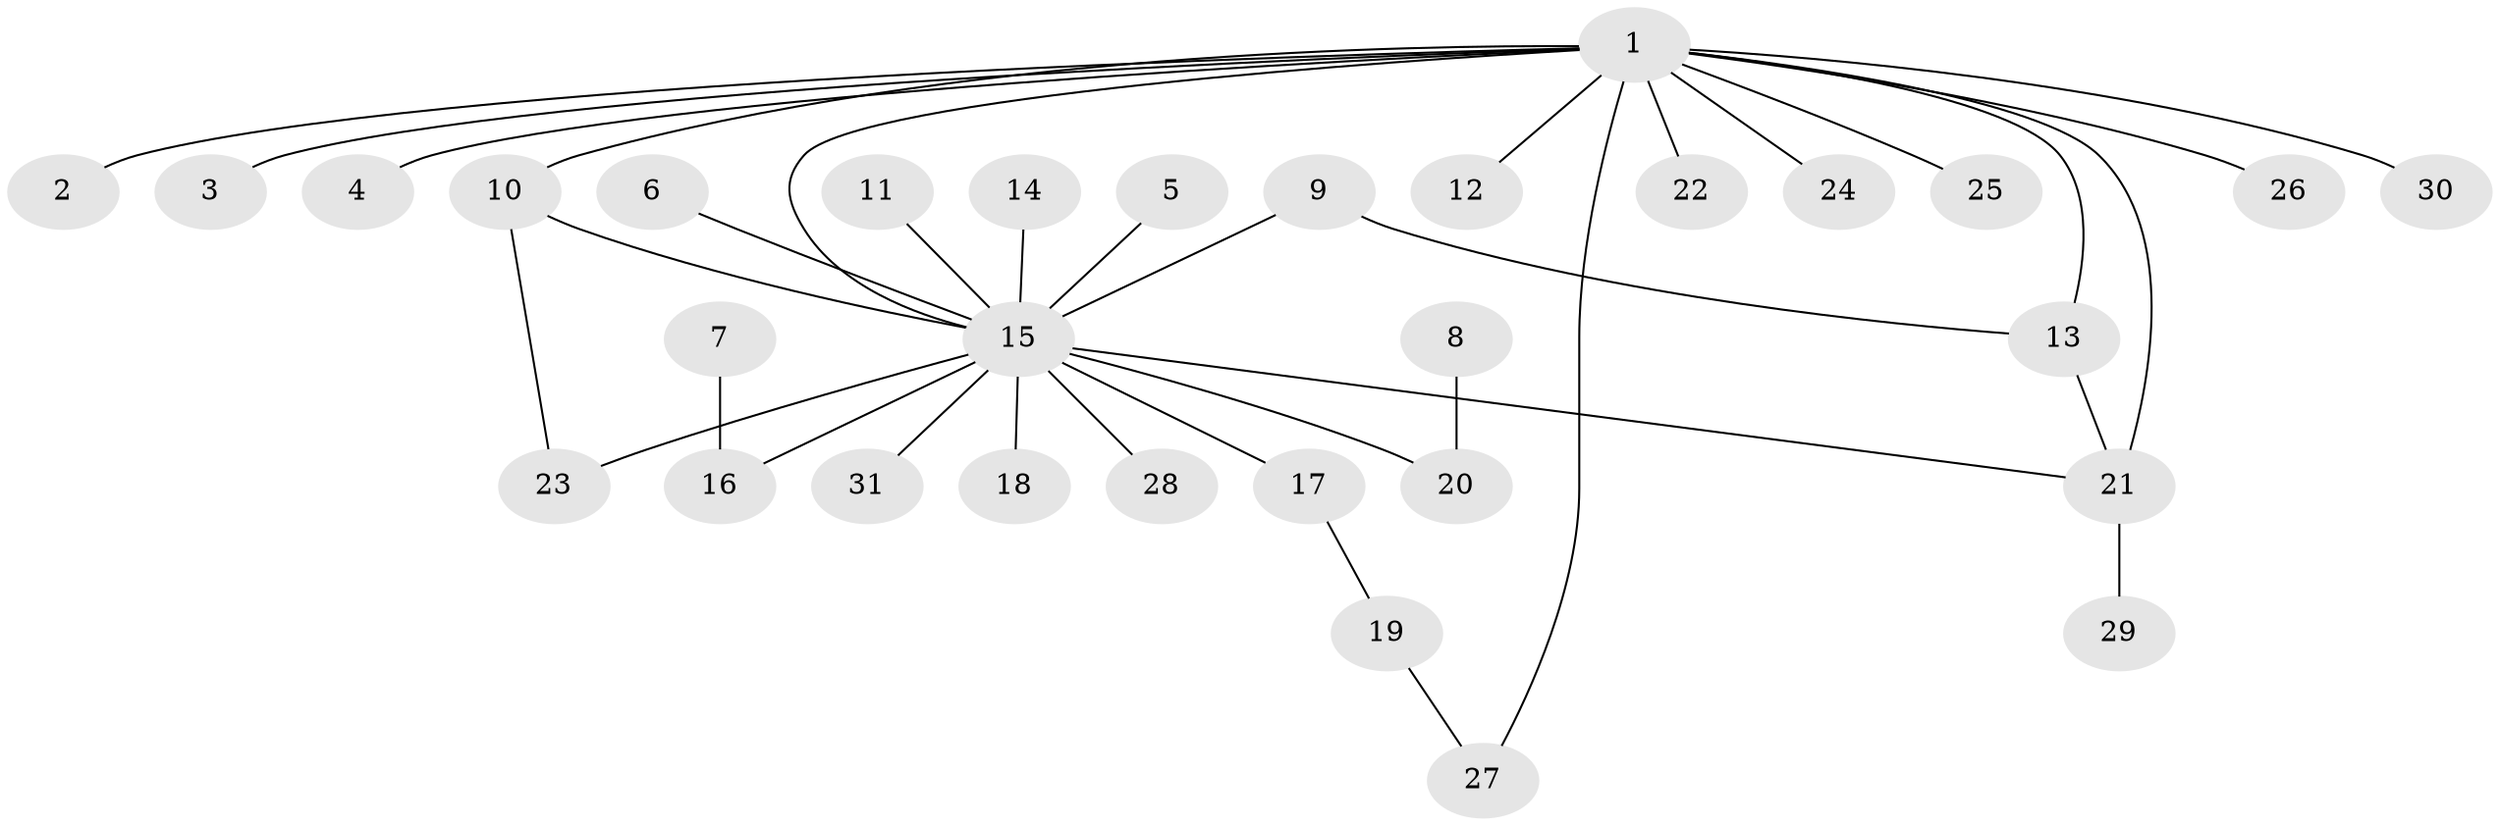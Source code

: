 // original degree distribution, {14: 0.01639344262295082, 6: 0.03278688524590164, 5: 0.06557377049180328, 1: 0.6229508196721312, 12: 0.01639344262295082, 3: 0.06557377049180328, 4: 0.06557377049180328, 2: 0.11475409836065574}
// Generated by graph-tools (version 1.1) at 2025/26/03/09/25 03:26:09]
// undirected, 31 vertices, 36 edges
graph export_dot {
graph [start="1"]
  node [color=gray90,style=filled];
  1;
  2;
  3;
  4;
  5;
  6;
  7;
  8;
  9;
  10;
  11;
  12;
  13;
  14;
  15;
  16;
  17;
  18;
  19;
  20;
  21;
  22;
  23;
  24;
  25;
  26;
  27;
  28;
  29;
  30;
  31;
  1 -- 2 [weight=1.0];
  1 -- 3 [weight=1.0];
  1 -- 4 [weight=1.0];
  1 -- 10 [weight=2.0];
  1 -- 12 [weight=1.0];
  1 -- 13 [weight=1.0];
  1 -- 15 [weight=1.0];
  1 -- 21 [weight=2.0];
  1 -- 22 [weight=1.0];
  1 -- 24 [weight=1.0];
  1 -- 25 [weight=1.0];
  1 -- 26 [weight=1.0];
  1 -- 27 [weight=1.0];
  1 -- 30 [weight=1.0];
  5 -- 15 [weight=1.0];
  6 -- 15 [weight=1.0];
  7 -- 16 [weight=1.0];
  8 -- 20 [weight=1.0];
  9 -- 13 [weight=1.0];
  9 -- 15 [weight=1.0];
  10 -- 15 [weight=1.0];
  10 -- 23 [weight=1.0];
  11 -- 15 [weight=1.0];
  13 -- 21 [weight=1.0];
  14 -- 15 [weight=1.0];
  15 -- 16 [weight=1.0];
  15 -- 17 [weight=1.0];
  15 -- 18 [weight=1.0];
  15 -- 20 [weight=2.0];
  15 -- 21 [weight=1.0];
  15 -- 23 [weight=1.0];
  15 -- 28 [weight=1.0];
  15 -- 31 [weight=1.0];
  17 -- 19 [weight=1.0];
  19 -- 27 [weight=1.0];
  21 -- 29 [weight=1.0];
}

